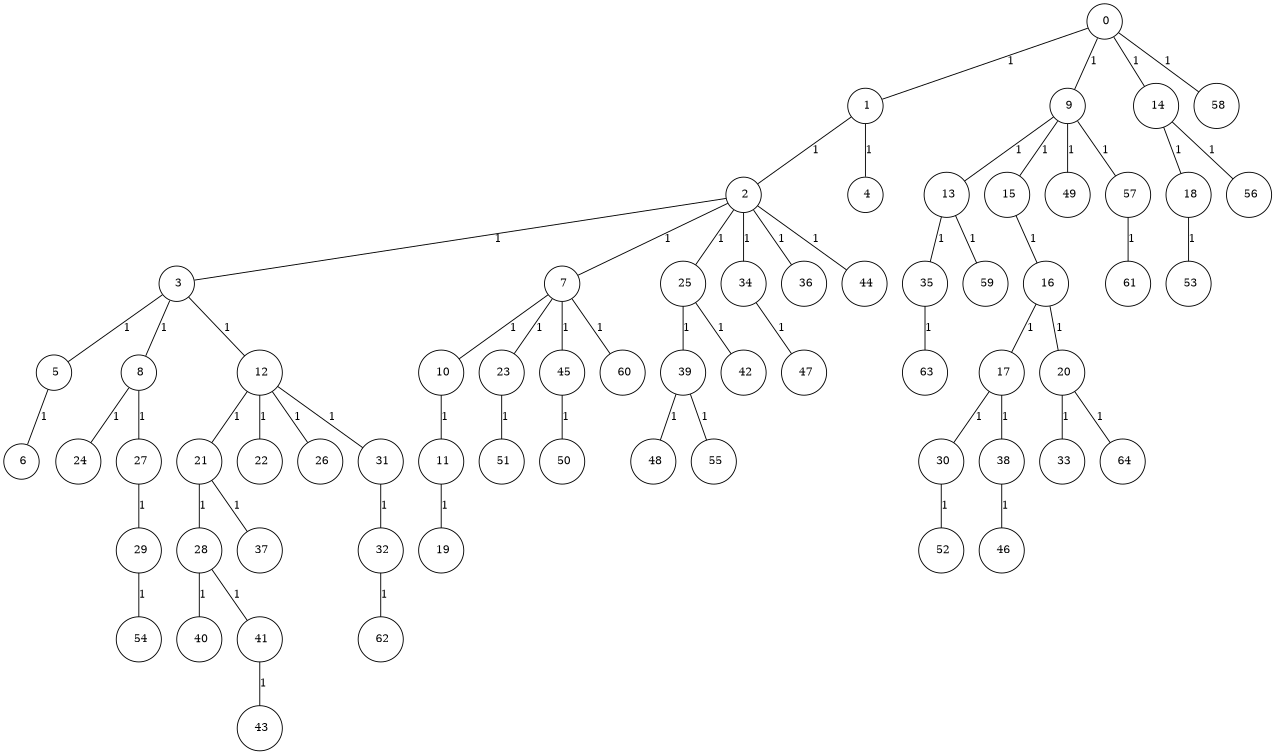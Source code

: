 graph G {
size="8.5,11;"
ratio = "expand;"
fixedsize="true;"
overlap="scale;"
node[shape=circle,width=.12,hight=.12,fontsize=12]
edge[fontsize=12]

0[label=" 0" color=black, pos="2.5561141,0.019472188!"];
1[label=" 1" color=black, pos="1.567357,1.1822424!"];
2[label=" 2" color=black, pos="2.6210709,2.7446325!"];
3[label=" 3" color=black, pos="0.43636582,2.1767514!"];
4[label=" 4" color=black, pos="0.12354668,0.44094922!"];
5[label=" 5" color=black, pos="1.3335361,1.4502911!"];
6[label=" 6" color=black, pos="0.59287502,0.82216406!"];
7[label=" 7" color=black, pos="1.6743696,0.094129973!"];
8[label=" 8" color=black, pos="2.5334782,1.9736128!"];
9[label=" 9" color=black, pos="1.312676,2.5674551!"];
10[label=" 10" color=black, pos="1.7617574,2.0119845!"];
11[label=" 11" color=black, pos="2.5914144,2.821319!"];
12[label=" 12" color=black, pos="1.135912,2.9742387!"];
13[label=" 13" color=black, pos="0.8986857,2.5208231!"];
14[label=" 14" color=black, pos="2.7197816,0.5354767!"];
15[label=" 15" color=black, pos="0.75440719,2.6246349!"];
16[label=" 16" color=black, pos="0.74320884,0.38872059!"];
17[label=" 17" color=black, pos="0.75410294,2.9896318!"];
18[label=" 18" color=black, pos="2.2682633,1.7139836!"];
19[label=" 19" color=black, pos="1.1903523,1.5746388!"];
20[label=" 20" color=black, pos="2.7975708,0.79571247!"];
21[label=" 21" color=black, pos="2.9734073,0.18781719!"];
22[label=" 22" color=black, pos="0.65952276,0.087340101!"];
23[label=" 23" color=black, pos="0.35290057,1.7018154!"];
24[label=" 24" color=black, pos="1.3102227,0.15199427!"];
25[label=" 25" color=black, pos="1.0467116,2.580186!"];
26[label=" 26" color=black, pos="2.1432423,2.1746527!"];
27[label=" 27" color=black, pos="1.8294721,1.659859!"];
28[label=" 28" color=black, pos="2.2981689,2.3232993!"];
29[label=" 29" color=black, pos="0.77210703,2.964765!"];
30[label=" 30" color=black, pos="2.2344104,2.8455597!"];
31[label=" 31" color=black, pos="0.76408014,1.6834204!"];
32[label=" 32" color=black, pos="1.637911,0.13862851!"];
33[label=" 33" color=black, pos="1.9770407,0.99959761!"];
34[label=" 34" color=black, pos="0.012984062,2.4538777!"];
35[label=" 35" color=black, pos="1.9235417,0.46949903!"];
36[label=" 36" color=black, pos="1.5693081,0.49328673!"];
37[label=" 37" color=black, pos="0.30391489,0.77304497!"];
38[label=" 38" color=black, pos="0.51015691,0.1256363!"];
39[label=" 39" color=black, pos="0.16597979,2.3485399!"];
40[label=" 40" color=black, pos="0.64447137,2.4885135!"];
41[label=" 41" color=black, pos="1.2059829,0.74179515!"];
42[label=" 42" color=black, pos="0.66236136,0.061423153!"];
43[label=" 43" color=black, pos="0.30940957,2.8076136!"];
44[label=" 44" color=black, pos="1.3237205,2.2201329!"];
45[label=" 45" color=black, pos="0.75895212,2.1659607!"];
46[label=" 46" color=black, pos="1.6117826,2.5433461!"];
47[label=" 47" color=black, pos="0.10065374,2.5816532!"];
48[label=" 48" color=black, pos="0.3790544,0.3666372!"];
49[label=" 49" color=black, pos="0.55827775,1.8040043!"];
50[label=" 50" color=black, pos="2.3041052,2.8065422!"];
51[label=" 51" color=black, pos="1.3963497,2.4922325!"];
52[label=" 52" color=black, pos="0.91505614,2.3477056!"];
53[label=" 53" color=black, pos="0.70554328,0.9431173!"];
54[label=" 54" color=black, pos="1.8052634,0.09508822!"];
55[label=" 55" color=black, pos="2.3783494,1.6510423!"];
56[label=" 56" color=black, pos="1.7469081,2.3424411!"];
57[label=" 57" color=black, pos="1.1261118,2.5258249!"];
58[label=" 58" color=black, pos="1.0118729,1.0437318!"];
59[label=" 59" color=black, pos="2.9465229,2.1282927!"];
60[label=" 60" color=black, pos="1.2483298,1.5355873!"];
61[label=" 61" color=black, pos="1.9896647,0.2711989!"];
62[label=" 62" color=black, pos="2.9651679,0.70084531!"];
63[label=" 63" color=black, pos="0.043028523,2.1009211!"];
64[label=" 64" color=black, pos="1.369567,0.095122408!"];
0--1[label="1"]
0--9[label="1"]
0--14[label="1"]
0--58[label="1"]
1--2[label="1"]
1--4[label="1"]
2--3[label="1"]
2--7[label="1"]
2--25[label="1"]
2--34[label="1"]
2--36[label="1"]
2--44[label="1"]
3--5[label="1"]
3--8[label="1"]
3--12[label="1"]
5--6[label="1"]
7--10[label="1"]
7--23[label="1"]
7--45[label="1"]
7--60[label="1"]
8--24[label="1"]
8--27[label="1"]
9--13[label="1"]
9--15[label="1"]
9--49[label="1"]
9--57[label="1"]
10--11[label="1"]
11--19[label="1"]
12--21[label="1"]
12--22[label="1"]
12--26[label="1"]
12--31[label="1"]
13--35[label="1"]
13--59[label="1"]
14--18[label="1"]
14--56[label="1"]
15--16[label="1"]
16--17[label="1"]
16--20[label="1"]
17--30[label="1"]
17--38[label="1"]
18--53[label="1"]
20--33[label="1"]
20--64[label="1"]
21--28[label="1"]
21--37[label="1"]
23--51[label="1"]
25--39[label="1"]
25--42[label="1"]
27--29[label="1"]
28--40[label="1"]
28--41[label="1"]
29--54[label="1"]
30--52[label="1"]
31--32[label="1"]
32--62[label="1"]
34--47[label="1"]
35--63[label="1"]
38--46[label="1"]
39--48[label="1"]
39--55[label="1"]
41--43[label="1"]
45--50[label="1"]
57--61[label="1"]

}
